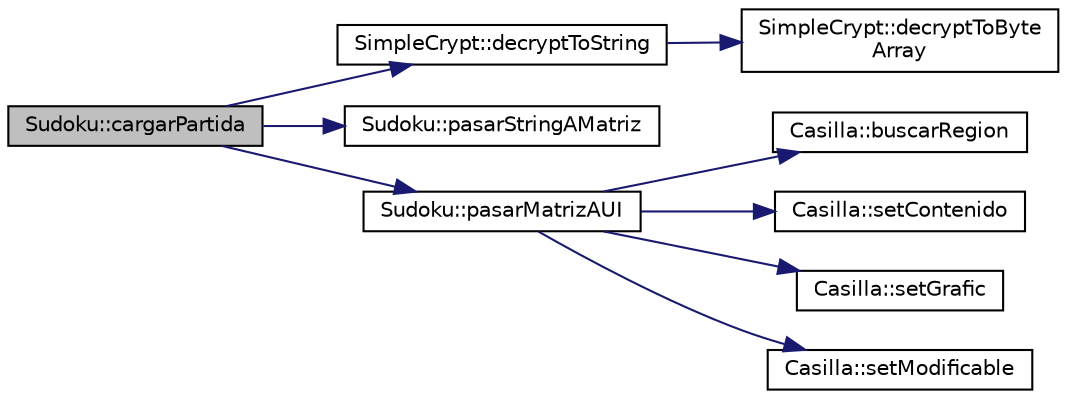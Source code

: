 digraph "Sudoku::cargarPartida"
{
  edge [fontname="Helvetica",fontsize="10",labelfontname="Helvetica",labelfontsize="10"];
  node [fontname="Helvetica",fontsize="10",shape=record];
  rankdir="LR";
  Node1 [label="Sudoku::cargarPartida",height=0.2,width=0.4,color="black", fillcolor="grey75", style="filled" fontcolor="black"];
  Node1 -> Node2 [color="midnightblue",fontsize="10",style="solid",fontname="Helvetica"];
  Node2 [label="SimpleCrypt::decryptToString",height=0.2,width=0.4,color="black", fillcolor="white", style="filled",URL="$class_simple_crypt.html#aa454cf372b534fd5ffaa2c5bd0fa57ea"];
  Node2 -> Node3 [color="midnightblue",fontsize="10",style="solid",fontname="Helvetica"];
  Node3 [label="SimpleCrypt::decryptToByte\lArray",height=0.2,width=0.4,color="black", fillcolor="white", style="filled",URL="$class_simple_crypt.html#ad6785e087d449a1aa80c39248e98fcda"];
  Node1 -> Node4 [color="midnightblue",fontsize="10",style="solid",fontname="Helvetica"];
  Node4 [label="Sudoku::pasarStringAMatriz",height=0.2,width=0.4,color="black", fillcolor="white", style="filled",URL="$class_sudoku.html#a05978a3082da6318efc3eac08e45c4b5",tooltip="Pasa los valores string previamente obtenidos a la matriz. "];
  Node1 -> Node5 [color="midnightblue",fontsize="10",style="solid",fontname="Helvetica"];
  Node5 [label="Sudoku::pasarMatrizAUI",height=0.2,width=0.4,color="black", fillcolor="white", style="filled",URL="$class_sudoku.html#a9851e8f3ef4959a86509a6c0a1f364db",tooltip="Pasa los valores del tablero lógico al tablero gráfico. "];
  Node5 -> Node6 [color="midnightblue",fontsize="10",style="solid",fontname="Helvetica"];
  Node6 [label="Casilla::buscarRegion",height=0.2,width=0.4,color="black", fillcolor="white", style="filled",URL="$class_casilla.html#ad1f3c8972a3490213b6d7c055597ab95",tooltip="Ubica la región específica donde se ubica la casilla. "];
  Node5 -> Node7 [color="midnightblue",fontsize="10",style="solid",fontname="Helvetica"];
  Node7 [label="Casilla::setContenido",height=0.2,width=0.4,color="black", fillcolor="white", style="filled",URL="$class_casilla.html#a3cb846c5a157a8c8ac2db061fe2daa8c"];
  Node5 -> Node8 [color="midnightblue",fontsize="10",style="solid",fontname="Helvetica"];
  Node8 [label="Casilla::setGrafic",height=0.2,width=0.4,color="black", fillcolor="white", style="filled",URL="$class_casilla.html#ae77388cc9434142b2a71f3f7b31fad06",tooltip="Funcion que asigna la imagen del numero que está en el tablero al QLabel. "];
  Node5 -> Node9 [color="midnightblue",fontsize="10",style="solid",fontname="Helvetica"];
  Node9 [label="Casilla::setModificable",height=0.2,width=0.4,color="black", fillcolor="white", style="filled",URL="$class_casilla.html#ae482475002ad952e0284771d6c5a6879"];
}
